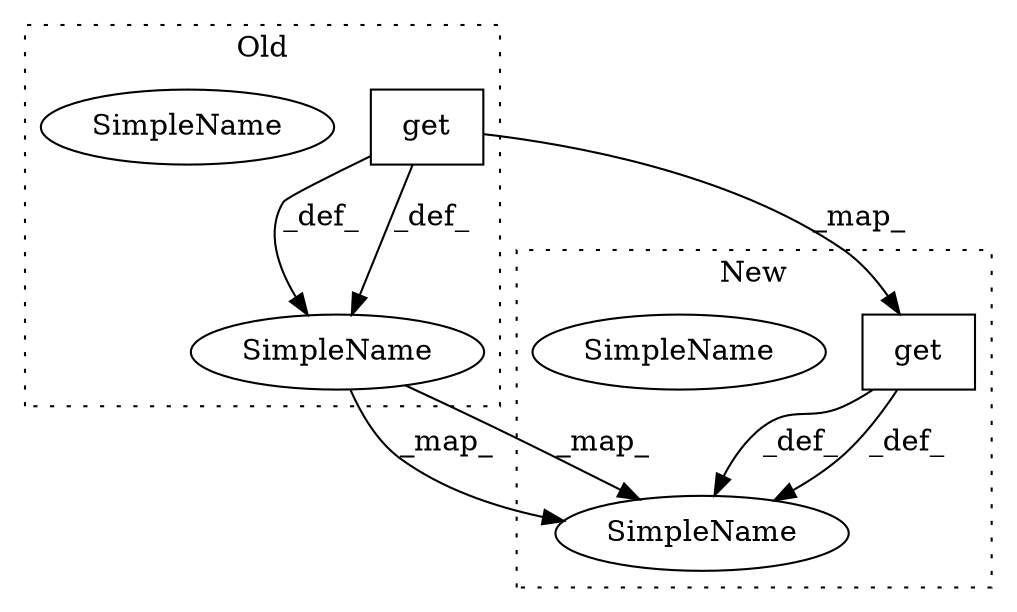 digraph G {
subgraph cluster0 {
1 [label="get" a="32" s="5142,5155" l="4,1" shape="box"];
3 [label="SimpleName" a="42" s="5484" l="8" shape="ellipse"];
6 [label="SimpleName" a="42" s="5484" l="8" shape="ellipse"];
label = "Old";
style="dotted";
}
subgraph cluster1 {
2 [label="get" a="32" s="5352,5365" l="4,1" shape="box"];
4 [label="SimpleName" a="42" s="5512" l="8" shape="ellipse"];
5 [label="SimpleName" a="42" s="5512" l="8" shape="ellipse"];
label = "New";
style="dotted";
}
1 -> 6 [label="_def_"];
1 -> 2 [label="_map_"];
1 -> 6 [label="_def_"];
2 -> 5 [label="_def_"];
2 -> 5 [label="_def_"];
6 -> 5 [label="_map_"];
6 -> 5 [label="_map_"];
}
